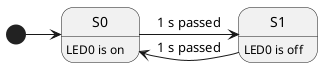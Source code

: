 @startuml
S0 : LED0 is on
S1 : LED0 is off

[*] -> S0

S0 -> S1 : 1 s passed
S1 -> S0 : 1 s passed
@enduml